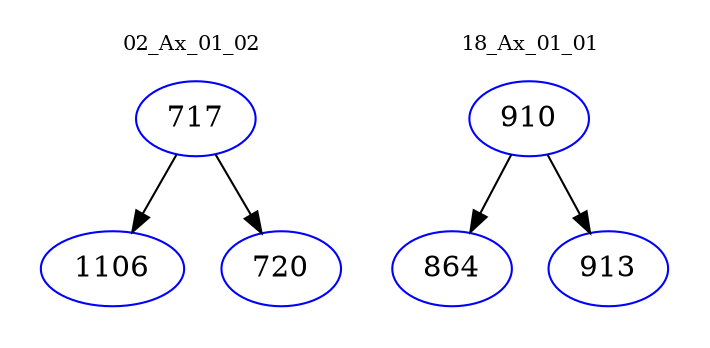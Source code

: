 digraph{
subgraph cluster_0 {
color = white
label = "02_Ax_01_02";
fontsize=10;
T0_717 [label="717", color="blue"]
T0_717 -> T0_1106 [color="black"]
T0_1106 [label="1106", color="blue"]
T0_717 -> T0_720 [color="black"]
T0_720 [label="720", color="blue"]
}
subgraph cluster_1 {
color = white
label = "18_Ax_01_01";
fontsize=10;
T1_910 [label="910", color="blue"]
T1_910 -> T1_864 [color="black"]
T1_864 [label="864", color="blue"]
T1_910 -> T1_913 [color="black"]
T1_913 [label="913", color="blue"]
}
}
